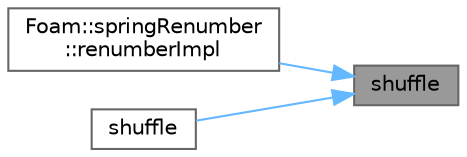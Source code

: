 digraph "shuffle"
{
 // LATEX_PDF_SIZE
  bgcolor="transparent";
  edge [fontname=Helvetica,fontsize=10,labelfontname=Helvetica,labelfontsize=10];
  node [fontname=Helvetica,fontsize=10,shape=box,height=0.2,width=0.4];
  rankdir="RL";
  Node1 [id="Node000001",label="shuffle",height=0.2,width=0.4,color="gray40", fillcolor="grey60", style="filled", fontcolor="black",tooltip=" "];
  Node1 -> Node2 [id="edge1_Node000001_Node000002",dir="back",color="steelblue1",style="solid",tooltip=" "];
  Node2 [id="Node000002",label="Foam::springRenumber\l::renumberImpl",height=0.2,width=0.4,color="grey40", fillcolor="white", style="filled",URL="$classFoam_1_1springRenumber.html#a59127030bee3fd0068050b1105db827d",tooltip=" "];
  Node1 -> Node3 [id="edge2_Node000001_Node000003",dir="back",color="steelblue1",style="solid",tooltip=" "];
  Node3 [id="Node000003",label="shuffle",height=0.2,width=0.4,color="grey40", fillcolor="white", style="filled",URL="$namespaceFoam.html#a3e0c79efcb6fcaf46785fa1cf99a10e6",tooltip=" "];
}
